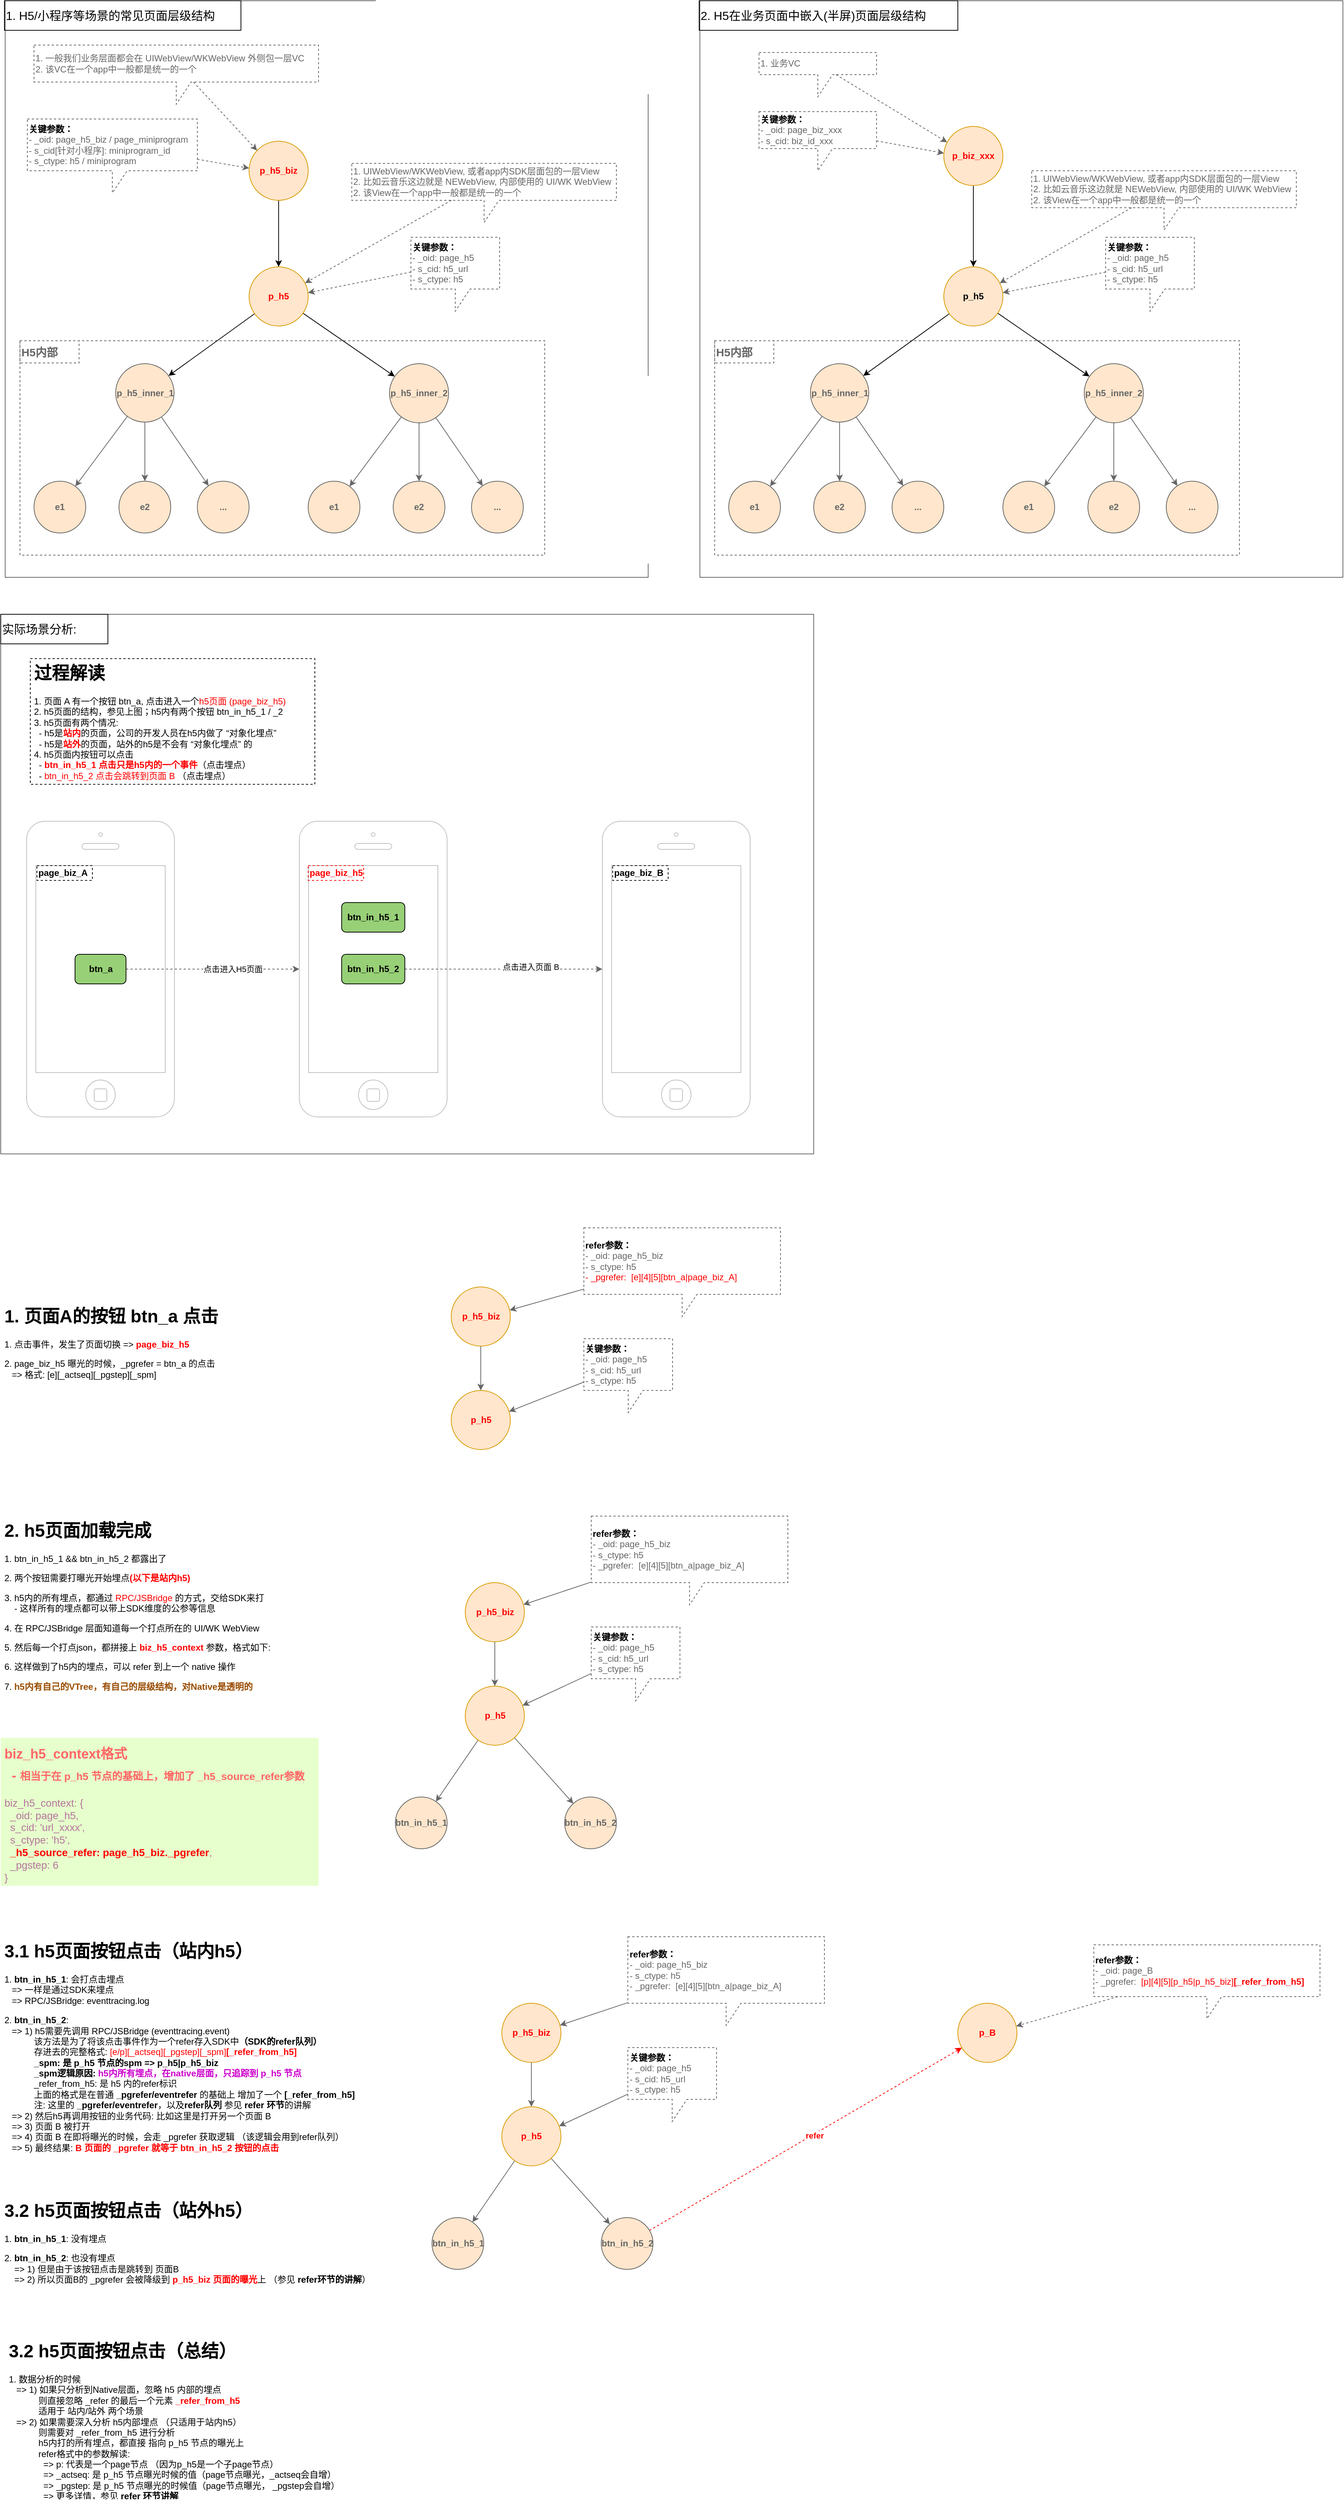 <mxfile version="14.7.0" type="github">
  <diagram id="BwOSBp48OYiSH1dpokI9" name="Page-1">
    <mxGraphModel dx="1688" dy="2110" grid="1" gridSize="10" guides="1" tooltips="1" connect="1" arrows="1" fold="1" page="1" pageScale="1" pageWidth="827" pageHeight="1169" math="0" shadow="0">
      <root>
        <mxCell id="0" />
        <mxCell id="1" parent="0" />
        <mxCell id="-mIfDHSUPJoPvfxh9Jht-90" value="" style="rounded=0;whiteSpace=wrap;html=1;strokeColor=#666666;fontColor=#666666;" vertex="1" parent="1">
          <mxGeometry x="45" y="-260" width="1100" height="730" as="geometry" />
        </mxCell>
        <mxCell id="-mIfDHSUPJoPvfxh9Jht-35" value="" style="rounded=0;whiteSpace=wrap;html=1;strokeColor=#666666;fontColor=#666666;" vertex="1" parent="1">
          <mxGeometry x="51" y="-1090" width="870" height="780" as="geometry" />
        </mxCell>
        <mxCell id="-mIfDHSUPJoPvfxh9Jht-29" value="" style="rounded=0;whiteSpace=wrap;html=1;fillColor=none;dashed=1;strokeColor=#666666;fontColor=#666666;" vertex="1" parent="1">
          <mxGeometry x="71" y="-630" width="710" height="290" as="geometry" />
        </mxCell>
        <mxCell id="-mIfDHSUPJoPvfxh9Jht-12" style="edgeStyle=orthogonalEdgeStyle;rounded=0;orthogonalLoop=1;jettySize=auto;html=1;fontColor=#FF0000;" edge="1" parent="1" source="-mIfDHSUPJoPvfxh9Jht-6" target="-mIfDHSUPJoPvfxh9Jht-7">
          <mxGeometry relative="1" as="geometry" />
        </mxCell>
        <mxCell id="-mIfDHSUPJoPvfxh9Jht-6" value="&lt;font&gt;&lt;span&gt;p_h5_biz&lt;br&gt;&lt;/span&gt;&lt;/font&gt;" style="ellipse;whiteSpace=wrap;html=1;aspect=fixed;strokeColor=#d79b00;fillColor=#ffe6cc;fontStyle=1;fontColor=#FF0000;" vertex="1" parent="1">
          <mxGeometry x="381" y="-900" width="80" height="80" as="geometry" />
        </mxCell>
        <mxCell id="-mIfDHSUPJoPvfxh9Jht-21" style="edgeStyle=none;rounded=0;orthogonalLoop=1;jettySize=auto;html=1;" edge="1" parent="1" source="-mIfDHSUPJoPvfxh9Jht-7" target="-mIfDHSUPJoPvfxh9Jht-13">
          <mxGeometry relative="1" as="geometry" />
        </mxCell>
        <mxCell id="-mIfDHSUPJoPvfxh9Jht-22" style="edgeStyle=none;rounded=0;orthogonalLoop=1;jettySize=auto;html=1;" edge="1" parent="1" source="-mIfDHSUPJoPvfxh9Jht-7" target="-mIfDHSUPJoPvfxh9Jht-14">
          <mxGeometry relative="1" as="geometry" />
        </mxCell>
        <mxCell id="-mIfDHSUPJoPvfxh9Jht-7" value="&lt;span&gt;&lt;font&gt;p_h5&lt;/font&gt;&lt;/span&gt;" style="ellipse;whiteSpace=wrap;html=1;aspect=fixed;strokeColor=#d79b00;fillColor=#ffe6cc;fontStyle=1;fontColor=#FF0000;" vertex="1" parent="1">
          <mxGeometry x="381" y="-730" width="80" height="80" as="geometry" />
        </mxCell>
        <mxCell id="-mIfDHSUPJoPvfxh9Jht-18" style="rounded=0;orthogonalLoop=1;jettySize=auto;html=1;strokeColor=#666666;fontColor=#666666;" edge="1" parent="1" source="-mIfDHSUPJoPvfxh9Jht-13" target="-mIfDHSUPJoPvfxh9Jht-15">
          <mxGeometry relative="1" as="geometry" />
        </mxCell>
        <mxCell id="-mIfDHSUPJoPvfxh9Jht-19" style="edgeStyle=none;rounded=0;orthogonalLoop=1;jettySize=auto;html=1;strokeColor=#666666;fontColor=#666666;" edge="1" parent="1" source="-mIfDHSUPJoPvfxh9Jht-13" target="-mIfDHSUPJoPvfxh9Jht-16">
          <mxGeometry relative="1" as="geometry" />
        </mxCell>
        <mxCell id="-mIfDHSUPJoPvfxh9Jht-20" style="edgeStyle=none;rounded=0;orthogonalLoop=1;jettySize=auto;html=1;strokeColor=#666666;fontColor=#666666;" edge="1" parent="1" source="-mIfDHSUPJoPvfxh9Jht-13" target="-mIfDHSUPJoPvfxh9Jht-17">
          <mxGeometry relative="1" as="geometry" />
        </mxCell>
        <mxCell id="-mIfDHSUPJoPvfxh9Jht-13" value="&lt;b&gt;&lt;font&gt;p_h5_inner_1&lt;/font&gt;&lt;/b&gt;" style="ellipse;whiteSpace=wrap;html=1;aspect=fixed;fillColor=#ffe6cc;strokeColor=#666666;fontColor=#666666;" vertex="1" parent="1">
          <mxGeometry x="200.5" y="-599" width="79" height="79" as="geometry" />
        </mxCell>
        <mxCell id="-mIfDHSUPJoPvfxh9Jht-26" style="edgeStyle=none;rounded=0;orthogonalLoop=1;jettySize=auto;html=1;strokeColor=#666666;fontColor=#666666;" edge="1" parent="1" source="-mIfDHSUPJoPvfxh9Jht-14" target="-mIfDHSUPJoPvfxh9Jht-23">
          <mxGeometry relative="1" as="geometry" />
        </mxCell>
        <mxCell id="-mIfDHSUPJoPvfxh9Jht-27" style="edgeStyle=none;rounded=0;orthogonalLoop=1;jettySize=auto;html=1;strokeColor=#666666;fontColor=#666666;" edge="1" parent="1" source="-mIfDHSUPJoPvfxh9Jht-14" target="-mIfDHSUPJoPvfxh9Jht-24">
          <mxGeometry relative="1" as="geometry" />
        </mxCell>
        <mxCell id="-mIfDHSUPJoPvfxh9Jht-28" style="edgeStyle=none;rounded=0;orthogonalLoop=1;jettySize=auto;html=1;strokeColor=#666666;fontColor=#666666;" edge="1" parent="1" source="-mIfDHSUPJoPvfxh9Jht-14" target="-mIfDHSUPJoPvfxh9Jht-25">
          <mxGeometry relative="1" as="geometry" />
        </mxCell>
        <mxCell id="-mIfDHSUPJoPvfxh9Jht-14" value="&lt;b&gt;&lt;font&gt;p_h5_inner_2&lt;/font&gt;&lt;/b&gt;" style="ellipse;whiteSpace=wrap;html=1;aspect=fixed;fillColor=#ffe6cc;strokeColor=#666666;fontColor=#666666;" vertex="1" parent="1">
          <mxGeometry x="571" y="-599" width="80" height="80" as="geometry" />
        </mxCell>
        <mxCell id="-mIfDHSUPJoPvfxh9Jht-15" value="&lt;b&gt;&lt;font&gt;e1&lt;/font&gt;&lt;/b&gt;" style="ellipse;whiteSpace=wrap;html=1;aspect=fixed;fillColor=#ffe6cc;strokeColor=#666666;fontColor=#666666;" vertex="1" parent="1">
          <mxGeometry x="90" y="-440" width="70" height="70" as="geometry" />
        </mxCell>
        <mxCell id="-mIfDHSUPJoPvfxh9Jht-16" value="&lt;b&gt;&lt;font&gt;e2&lt;/font&gt;&lt;/b&gt;" style="ellipse;whiteSpace=wrap;html=1;aspect=fixed;fillColor=#ffe6cc;strokeColor=#666666;fontColor=#666666;" vertex="1" parent="1">
          <mxGeometry x="205" y="-440" width="70" height="70" as="geometry" />
        </mxCell>
        <mxCell id="-mIfDHSUPJoPvfxh9Jht-17" value="&lt;b&gt;&lt;font&gt;...&lt;/font&gt;&lt;/b&gt;" style="ellipse;whiteSpace=wrap;html=1;aspect=fixed;fillColor=#ffe6cc;strokeColor=#666666;fontColor=#666666;" vertex="1" parent="1">
          <mxGeometry x="311" y="-440" width="70" height="70" as="geometry" />
        </mxCell>
        <mxCell id="-mIfDHSUPJoPvfxh9Jht-23" value="&lt;b&gt;&lt;font&gt;e1&lt;/font&gt;&lt;/b&gt;" style="ellipse;whiteSpace=wrap;html=1;aspect=fixed;fillColor=#ffe6cc;strokeColor=#666666;fontColor=#666666;" vertex="1" parent="1">
          <mxGeometry x="461" y="-440" width="70" height="70" as="geometry" />
        </mxCell>
        <mxCell id="-mIfDHSUPJoPvfxh9Jht-24" value="&lt;b&gt;&lt;font&gt;e2&lt;/font&gt;&lt;/b&gt;" style="ellipse;whiteSpace=wrap;html=1;aspect=fixed;fillColor=#ffe6cc;strokeColor=#666666;fontColor=#666666;" vertex="1" parent="1">
          <mxGeometry x="576" y="-440" width="70" height="70" as="geometry" />
        </mxCell>
        <mxCell id="-mIfDHSUPJoPvfxh9Jht-25" value="&lt;b&gt;&lt;font&gt;...&lt;/font&gt;&lt;/b&gt;" style="ellipse;whiteSpace=wrap;html=1;aspect=fixed;fillColor=#ffe6cc;strokeColor=#666666;fontColor=#666666;" vertex="1" parent="1">
          <mxGeometry x="682" y="-440" width="70" height="70" as="geometry" />
        </mxCell>
        <mxCell id="-mIfDHSUPJoPvfxh9Jht-30" value="&lt;b&gt;&lt;font style=&quot;font-size: 15px&quot;&gt;H5内部&lt;/font&gt;&lt;/b&gt;" style="text;html=1;fillColor=none;align=left;verticalAlign=middle;whiteSpace=wrap;rounded=0;dashed=1;strokeColor=#666666;fontColor=#666666;" vertex="1" parent="1">
          <mxGeometry x="71" y="-630" width="80" height="30" as="geometry" />
        </mxCell>
        <mxCell id="-mIfDHSUPJoPvfxh9Jht-32" style="edgeStyle=none;rounded=0;orthogonalLoop=1;jettySize=auto;html=1;fontColor=#666666;dashed=1;strokeColor=#666666;" edge="1" parent="1" source="-mIfDHSUPJoPvfxh9Jht-31" target="-mIfDHSUPJoPvfxh9Jht-6">
          <mxGeometry relative="1" as="geometry" />
        </mxCell>
        <mxCell id="-mIfDHSUPJoPvfxh9Jht-31" value="1. 一般我们业务层面都会在 UIWebView/WKWebView 外侧包一层VC&lt;br&gt;2. 该VC在一个app中一般都是统一的一个" style="shape=callout;whiteSpace=wrap;html=1;perimeter=calloutPerimeter;dashed=1;fontColor=#666666;fillColor=none;strokeColor=#666666;align=left;" vertex="1" parent="1">
          <mxGeometry x="90" y="-1030" width="385" height="80" as="geometry" />
        </mxCell>
        <mxCell id="-mIfDHSUPJoPvfxh9Jht-34" style="edgeStyle=none;rounded=0;orthogonalLoop=1;jettySize=auto;html=1;dashed=1;fontColor=#666666;strokeColor=#666666;" edge="1" parent="1" source="-mIfDHSUPJoPvfxh9Jht-33" target="-mIfDHSUPJoPvfxh9Jht-7">
          <mxGeometry relative="1" as="geometry" />
        </mxCell>
        <mxCell id="-mIfDHSUPJoPvfxh9Jht-33" value="1. UIWebView/WKWebView, 或者app内SDK层面包的一层View&lt;br&gt;2. 比如云音乐这边就是 NEWebView, 内部使用的 UI/WK WebView&lt;br&gt;2. 该View在一个app中一般都是统一的一个" style="shape=callout;whiteSpace=wrap;html=1;perimeter=calloutPerimeter;dashed=1;fontColor=#666666;fillColor=none;strokeColor=#666666;align=left;" vertex="1" parent="1">
          <mxGeometry x="520" y="-870" width="358" height="80" as="geometry" />
        </mxCell>
        <mxCell id="-mIfDHSUPJoPvfxh9Jht-36" value="&lt;font style=&quot;font-size: 16px&quot;&gt;1. H5/小程序等场景的常见页面层级结构&lt;/font&gt;" style="text;html=1;fillColor=none;align=left;verticalAlign=middle;whiteSpace=wrap;rounded=0;strokeColor=#000000;" vertex="1" parent="1">
          <mxGeometry x="50" y="-1090" width="320" height="40" as="geometry" />
        </mxCell>
        <mxCell id="-mIfDHSUPJoPvfxh9Jht-37" value="" style="rounded=0;whiteSpace=wrap;html=1;strokeColor=#666666;fontColor=#666666;" vertex="1" parent="1">
          <mxGeometry x="991" y="-1090" width="870" height="780" as="geometry" />
        </mxCell>
        <mxCell id="-mIfDHSUPJoPvfxh9Jht-38" value="" style="rounded=0;whiteSpace=wrap;html=1;fillColor=none;dashed=1;strokeColor=#666666;fontColor=#666666;" vertex="1" parent="1">
          <mxGeometry x="1011" y="-630" width="710" height="290" as="geometry" />
        </mxCell>
        <mxCell id="-mIfDHSUPJoPvfxh9Jht-39" style="edgeStyle=orthogonalEdgeStyle;rounded=0;orthogonalLoop=1;jettySize=auto;html=1;fontColor=#FF0000;" edge="1" parent="1" source="-mIfDHSUPJoPvfxh9Jht-40" target="-mIfDHSUPJoPvfxh9Jht-43">
          <mxGeometry relative="1" as="geometry" />
        </mxCell>
        <mxCell id="-mIfDHSUPJoPvfxh9Jht-40" value="&lt;font&gt;&lt;span&gt;p_biz_xxx&lt;br&gt;&lt;/span&gt;&lt;/font&gt;" style="ellipse;whiteSpace=wrap;html=1;aspect=fixed;strokeColor=#d79b00;fillColor=#ffe6cc;fontStyle=1;fontColor=#FF0000;" vertex="1" parent="1">
          <mxGeometry x="1321" y="-920" width="80" height="80" as="geometry" />
        </mxCell>
        <mxCell id="-mIfDHSUPJoPvfxh9Jht-41" style="edgeStyle=none;rounded=0;orthogonalLoop=1;jettySize=auto;html=1;" edge="1" parent="1" source="-mIfDHSUPJoPvfxh9Jht-43" target="-mIfDHSUPJoPvfxh9Jht-47">
          <mxGeometry relative="1" as="geometry" />
        </mxCell>
        <mxCell id="-mIfDHSUPJoPvfxh9Jht-42" style="edgeStyle=none;rounded=0;orthogonalLoop=1;jettySize=auto;html=1;" edge="1" parent="1" source="-mIfDHSUPJoPvfxh9Jht-43" target="-mIfDHSUPJoPvfxh9Jht-51">
          <mxGeometry relative="1" as="geometry" />
        </mxCell>
        <mxCell id="-mIfDHSUPJoPvfxh9Jht-43" value="&lt;span&gt;&lt;font&gt;p_h5&lt;/font&gt;&lt;/span&gt;" style="ellipse;whiteSpace=wrap;html=1;aspect=fixed;strokeColor=#d79b00;fillColor=#ffe6cc;fontStyle=1;" vertex="1" parent="1">
          <mxGeometry x="1321" y="-730" width="80" height="80" as="geometry" />
        </mxCell>
        <mxCell id="-mIfDHSUPJoPvfxh9Jht-44" style="rounded=0;orthogonalLoop=1;jettySize=auto;html=1;strokeColor=#666666;fontColor=#666666;" edge="1" parent="1" source="-mIfDHSUPJoPvfxh9Jht-47" target="-mIfDHSUPJoPvfxh9Jht-52">
          <mxGeometry relative="1" as="geometry" />
        </mxCell>
        <mxCell id="-mIfDHSUPJoPvfxh9Jht-45" style="edgeStyle=none;rounded=0;orthogonalLoop=1;jettySize=auto;html=1;strokeColor=#666666;fontColor=#666666;" edge="1" parent="1" source="-mIfDHSUPJoPvfxh9Jht-47" target="-mIfDHSUPJoPvfxh9Jht-53">
          <mxGeometry relative="1" as="geometry" />
        </mxCell>
        <mxCell id="-mIfDHSUPJoPvfxh9Jht-46" style="edgeStyle=none;rounded=0;orthogonalLoop=1;jettySize=auto;html=1;strokeColor=#666666;fontColor=#666666;" edge="1" parent="1" source="-mIfDHSUPJoPvfxh9Jht-47" target="-mIfDHSUPJoPvfxh9Jht-54">
          <mxGeometry relative="1" as="geometry" />
        </mxCell>
        <mxCell id="-mIfDHSUPJoPvfxh9Jht-47" value="&lt;b&gt;&lt;font&gt;p_h5_inner_1&lt;/font&gt;&lt;/b&gt;" style="ellipse;whiteSpace=wrap;html=1;aspect=fixed;fillColor=#ffe6cc;strokeColor=#666666;fontColor=#666666;" vertex="1" parent="1">
          <mxGeometry x="1140.5" y="-599" width="79" height="79" as="geometry" />
        </mxCell>
        <mxCell id="-mIfDHSUPJoPvfxh9Jht-48" style="edgeStyle=none;rounded=0;orthogonalLoop=1;jettySize=auto;html=1;strokeColor=#666666;fontColor=#666666;" edge="1" parent="1" source="-mIfDHSUPJoPvfxh9Jht-51" target="-mIfDHSUPJoPvfxh9Jht-55">
          <mxGeometry relative="1" as="geometry" />
        </mxCell>
        <mxCell id="-mIfDHSUPJoPvfxh9Jht-49" style="edgeStyle=none;rounded=0;orthogonalLoop=1;jettySize=auto;html=1;strokeColor=#666666;fontColor=#666666;" edge="1" parent="1" source="-mIfDHSUPJoPvfxh9Jht-51" target="-mIfDHSUPJoPvfxh9Jht-56">
          <mxGeometry relative="1" as="geometry" />
        </mxCell>
        <mxCell id="-mIfDHSUPJoPvfxh9Jht-50" style="edgeStyle=none;rounded=0;orthogonalLoop=1;jettySize=auto;html=1;strokeColor=#666666;fontColor=#666666;" edge="1" parent="1" source="-mIfDHSUPJoPvfxh9Jht-51" target="-mIfDHSUPJoPvfxh9Jht-57">
          <mxGeometry relative="1" as="geometry" />
        </mxCell>
        <mxCell id="-mIfDHSUPJoPvfxh9Jht-51" value="&lt;b&gt;&lt;font&gt;p_h5_inner_2&lt;/font&gt;&lt;/b&gt;" style="ellipse;whiteSpace=wrap;html=1;aspect=fixed;fillColor=#ffe6cc;strokeColor=#666666;fontColor=#666666;" vertex="1" parent="1">
          <mxGeometry x="1511" y="-599" width="80" height="80" as="geometry" />
        </mxCell>
        <mxCell id="-mIfDHSUPJoPvfxh9Jht-52" value="&lt;b&gt;&lt;font&gt;e1&lt;/font&gt;&lt;/b&gt;" style="ellipse;whiteSpace=wrap;html=1;aspect=fixed;fillColor=#ffe6cc;strokeColor=#666666;fontColor=#666666;" vertex="1" parent="1">
          <mxGeometry x="1030" y="-440" width="70" height="70" as="geometry" />
        </mxCell>
        <mxCell id="-mIfDHSUPJoPvfxh9Jht-53" value="&lt;b&gt;&lt;font&gt;e2&lt;/font&gt;&lt;/b&gt;" style="ellipse;whiteSpace=wrap;html=1;aspect=fixed;fillColor=#ffe6cc;strokeColor=#666666;fontColor=#666666;" vertex="1" parent="1">
          <mxGeometry x="1145" y="-440" width="70" height="70" as="geometry" />
        </mxCell>
        <mxCell id="-mIfDHSUPJoPvfxh9Jht-54" value="&lt;b&gt;&lt;font&gt;...&lt;/font&gt;&lt;/b&gt;" style="ellipse;whiteSpace=wrap;html=1;aspect=fixed;fillColor=#ffe6cc;strokeColor=#666666;fontColor=#666666;" vertex="1" parent="1">
          <mxGeometry x="1251" y="-440" width="70" height="70" as="geometry" />
        </mxCell>
        <mxCell id="-mIfDHSUPJoPvfxh9Jht-55" value="&lt;b&gt;&lt;font&gt;e1&lt;/font&gt;&lt;/b&gt;" style="ellipse;whiteSpace=wrap;html=1;aspect=fixed;fillColor=#ffe6cc;strokeColor=#666666;fontColor=#666666;" vertex="1" parent="1">
          <mxGeometry x="1401" y="-440" width="70" height="70" as="geometry" />
        </mxCell>
        <mxCell id="-mIfDHSUPJoPvfxh9Jht-56" value="&lt;b&gt;&lt;font&gt;e2&lt;/font&gt;&lt;/b&gt;" style="ellipse;whiteSpace=wrap;html=1;aspect=fixed;fillColor=#ffe6cc;strokeColor=#666666;fontColor=#666666;" vertex="1" parent="1">
          <mxGeometry x="1516" y="-440" width="70" height="70" as="geometry" />
        </mxCell>
        <mxCell id="-mIfDHSUPJoPvfxh9Jht-57" value="&lt;b&gt;&lt;font&gt;...&lt;/font&gt;&lt;/b&gt;" style="ellipse;whiteSpace=wrap;html=1;aspect=fixed;fillColor=#ffe6cc;strokeColor=#666666;fontColor=#666666;" vertex="1" parent="1">
          <mxGeometry x="1622" y="-440" width="70" height="70" as="geometry" />
        </mxCell>
        <mxCell id="-mIfDHSUPJoPvfxh9Jht-58" value="&lt;b&gt;&lt;font style=&quot;font-size: 15px&quot;&gt;H5内部&lt;/font&gt;&lt;/b&gt;" style="text;html=1;fillColor=none;align=left;verticalAlign=middle;whiteSpace=wrap;rounded=0;dashed=1;strokeColor=#666666;fontColor=#666666;" vertex="1" parent="1">
          <mxGeometry x="1011" y="-630" width="80" height="30" as="geometry" />
        </mxCell>
        <mxCell id="-mIfDHSUPJoPvfxh9Jht-59" style="edgeStyle=none;rounded=0;orthogonalLoop=1;jettySize=auto;html=1;fontColor=#666666;dashed=1;strokeColor=#666666;" edge="1" parent="1" source="-mIfDHSUPJoPvfxh9Jht-60" target="-mIfDHSUPJoPvfxh9Jht-40">
          <mxGeometry relative="1" as="geometry" />
        </mxCell>
        <mxCell id="-mIfDHSUPJoPvfxh9Jht-60" value="1. 业务VC" style="shape=callout;whiteSpace=wrap;html=1;perimeter=calloutPerimeter;dashed=1;fontColor=#666666;fillColor=none;strokeColor=#666666;align=left;" vertex="1" parent="1">
          <mxGeometry x="1071" y="-1020" width="159" height="60" as="geometry" />
        </mxCell>
        <mxCell id="-mIfDHSUPJoPvfxh9Jht-61" style="edgeStyle=none;rounded=0;orthogonalLoop=1;jettySize=auto;html=1;dashed=1;fontColor=#666666;strokeColor=#666666;" edge="1" parent="1" source="-mIfDHSUPJoPvfxh9Jht-62" target="-mIfDHSUPJoPvfxh9Jht-43">
          <mxGeometry relative="1" as="geometry" />
        </mxCell>
        <mxCell id="-mIfDHSUPJoPvfxh9Jht-62" value="1. UIWebView/WKWebView, 或者app内SDK层面包的一层View&lt;br&gt;2. 比如云音乐这边就是 NEWebView, 内部使用的 UI/WK WebView&lt;br&gt;2. 该View在一个app中一般都是统一的一个" style="shape=callout;whiteSpace=wrap;html=1;perimeter=calloutPerimeter;dashed=1;fontColor=#666666;fillColor=none;strokeColor=#666666;align=left;" vertex="1" parent="1">
          <mxGeometry x="1440" y="-860" width="358" height="80" as="geometry" />
        </mxCell>
        <mxCell id="-mIfDHSUPJoPvfxh9Jht-63" value="&lt;font style=&quot;font-size: 16px&quot;&gt;2. H5在业务页面中嵌入(半屏)页面层级结构&lt;/font&gt;" style="text;html=1;fillColor=none;align=left;verticalAlign=middle;whiteSpace=wrap;rounded=0;strokeColor=#000000;" vertex="1" parent="1">
          <mxGeometry x="990" y="-1090" width="350" height="40" as="geometry" />
        </mxCell>
        <mxCell id="-mIfDHSUPJoPvfxh9Jht-65" style="edgeStyle=none;rounded=0;orthogonalLoop=1;jettySize=auto;html=1;dashed=1;fontColor=#000000;strokeColor=#666666;" edge="1" parent="1" source="-mIfDHSUPJoPvfxh9Jht-64" target="-mIfDHSUPJoPvfxh9Jht-6">
          <mxGeometry relative="1" as="geometry" />
        </mxCell>
        <mxCell id="-mIfDHSUPJoPvfxh9Jht-64" value="&lt;b&gt;&lt;font color=&quot;#000000&quot;&gt;关键参数：&lt;/font&gt;&lt;/b&gt;&lt;br&gt;- _oid: page_h5_biz / page_miniprogram&lt;br&gt;- s_cid[针对小程序]: miniprogram_id&lt;br&gt;- s_ctype: h5 / miniprogram" style="shape=callout;whiteSpace=wrap;html=1;perimeter=calloutPerimeter;dashed=1;fontColor=#666666;fillColor=none;strokeColor=#666666;align=left;" vertex="1" parent="1">
          <mxGeometry x="81" y="-930" width="230" height="100" as="geometry" />
        </mxCell>
        <mxCell id="-mIfDHSUPJoPvfxh9Jht-68" style="edgeStyle=none;rounded=0;orthogonalLoop=1;jettySize=auto;html=1;dashed=1;fontColor=#000000;strokeColor=#666666;" edge="1" parent="1" source="-mIfDHSUPJoPvfxh9Jht-66" target="-mIfDHSUPJoPvfxh9Jht-7">
          <mxGeometry relative="1" as="geometry" />
        </mxCell>
        <mxCell id="-mIfDHSUPJoPvfxh9Jht-66" value="&lt;b&gt;&lt;font color=&quot;#000000&quot;&gt;关键参数：&lt;/font&gt;&lt;/b&gt;&lt;br&gt;- _oid: page_h5&lt;br&gt;- s_cid: h5_url&lt;br&gt;- s_ctype: h5" style="shape=callout;whiteSpace=wrap;html=1;perimeter=calloutPerimeter;dashed=1;fontColor=#666666;fillColor=none;strokeColor=#666666;align=left;" vertex="1" parent="1">
          <mxGeometry x="600" y="-770" width="120" height="100" as="geometry" />
        </mxCell>
        <mxCell id="-mIfDHSUPJoPvfxh9Jht-70" style="edgeStyle=none;rounded=0;orthogonalLoop=1;jettySize=auto;html=1;dashed=1;fontColor=#000000;strokeColor=#666666;" edge="1" parent="1" source="-mIfDHSUPJoPvfxh9Jht-69" target="-mIfDHSUPJoPvfxh9Jht-40">
          <mxGeometry relative="1" as="geometry" />
        </mxCell>
        <mxCell id="-mIfDHSUPJoPvfxh9Jht-69" value="&lt;b&gt;&lt;font color=&quot;#000000&quot;&gt;关键参数：&lt;/font&gt;&lt;/b&gt;&lt;br&gt;- _oid: page_biz_xxx&lt;br&gt;- s_cid: biz_id_xxx" style="shape=callout;whiteSpace=wrap;html=1;perimeter=calloutPerimeter;dashed=1;fontColor=#666666;fillColor=none;strokeColor=#666666;align=left;" vertex="1" parent="1">
          <mxGeometry x="1071" y="-940" width="159" height="80" as="geometry" />
        </mxCell>
        <mxCell id="-mIfDHSUPJoPvfxh9Jht-72" style="edgeStyle=none;rounded=0;orthogonalLoop=1;jettySize=auto;html=1;dashed=1;fontColor=#000000;strokeColor=#666666;" edge="1" parent="1" source="-mIfDHSUPJoPvfxh9Jht-71" target="-mIfDHSUPJoPvfxh9Jht-43">
          <mxGeometry relative="1" as="geometry" />
        </mxCell>
        <mxCell id="-mIfDHSUPJoPvfxh9Jht-71" value="&lt;b&gt;&lt;font color=&quot;#000000&quot;&gt;关键参数：&lt;/font&gt;&lt;/b&gt;&lt;br&gt;- _oid: page_h5&lt;br&gt;- s_cid: h5_url&lt;br&gt;- s_ctype: h5" style="shape=callout;whiteSpace=wrap;html=1;perimeter=calloutPerimeter;dashed=1;fontColor=#666666;fillColor=none;strokeColor=#666666;align=left;" vertex="1" parent="1">
          <mxGeometry x="1540" y="-770" width="120" height="100" as="geometry" />
        </mxCell>
        <mxCell id="-mIfDHSUPJoPvfxh9Jht-74" value="" style="html=1;verticalLabelPosition=bottom;labelBackgroundColor=#ffffff;verticalAlign=top;shadow=0;dashed=0;strokeWidth=1;shape=mxgraph.ios7.misc.iphone;strokeColor=#c0c0c0;fontColor=#000000;fillColor=#ffffff;align=left;" vertex="1" parent="1">
          <mxGeometry x="80" y="20" width="200" height="400" as="geometry" />
        </mxCell>
        <mxCell id="-mIfDHSUPJoPvfxh9Jht-75" value="page_biz_A" style="text;html=1;fillColor=none;align=left;verticalAlign=middle;whiteSpace=wrap;rounded=0;fontColor=#000000;strokeColor=#000000;dashed=1;fontStyle=1" vertex="1" parent="1">
          <mxGeometry x="94" y="80" width="75" height="20" as="geometry" />
        </mxCell>
        <mxCell id="-mIfDHSUPJoPvfxh9Jht-82" style="edgeStyle=none;rounded=0;orthogonalLoop=1;jettySize=auto;html=1;dashed=1;fontColor=#000000;strokeColor=#666666;" edge="1" parent="1" source="-mIfDHSUPJoPvfxh9Jht-78" target="-mIfDHSUPJoPvfxh9Jht-79">
          <mxGeometry relative="1" as="geometry" />
        </mxCell>
        <mxCell id="-mIfDHSUPJoPvfxh9Jht-83" value="点击进入H5页面" style="edgeLabel;html=1;align=center;verticalAlign=middle;resizable=0;points=[];fontColor=#000000;" vertex="1" connectable="0" parent="-mIfDHSUPJoPvfxh9Jht-82">
          <mxGeometry x="-0.228" y="-1" relative="1" as="geometry">
            <mxPoint x="54" y="-1" as="offset" />
          </mxGeometry>
        </mxCell>
        <mxCell id="-mIfDHSUPJoPvfxh9Jht-78" value="btn_a" style="rounded=1;whiteSpace=wrap;html=1;fontColor=#000000;strokeColor=#000000;align=center;fontStyle=1;fillColor=#97D077;" vertex="1" parent="1">
          <mxGeometry x="145.5" y="200" width="69" height="40" as="geometry" />
        </mxCell>
        <mxCell id="-mIfDHSUPJoPvfxh9Jht-79" value="" style="html=1;verticalLabelPosition=bottom;labelBackgroundColor=#ffffff;verticalAlign=top;shadow=0;dashed=0;strokeWidth=1;shape=mxgraph.ios7.misc.iphone;strokeColor=#c0c0c0;fontColor=#000000;fillColor=#ffffff;align=left;" vertex="1" parent="1">
          <mxGeometry x="449" y="20" width="200" height="400" as="geometry" />
        </mxCell>
        <mxCell id="-mIfDHSUPJoPvfxh9Jht-81" value="page_biz_h5" style="text;html=1;fillColor=none;align=left;verticalAlign=middle;whiteSpace=wrap;rounded=0;dashed=1;fontStyle=1;fontColor=#FF0000;strokeColor=#FF0000;" vertex="1" parent="1">
          <mxGeometry x="461" y="80" width="75" height="20" as="geometry" />
        </mxCell>
        <mxCell id="-mIfDHSUPJoPvfxh9Jht-84" value="" style="html=1;verticalLabelPosition=bottom;labelBackgroundColor=#ffffff;verticalAlign=top;shadow=0;dashed=0;strokeWidth=1;shape=mxgraph.ios7.misc.iphone;strokeColor=#c0c0c0;fontColor=#000000;fillColor=#ffffff;align=left;" vertex="1" parent="1">
          <mxGeometry x="859" y="20" width="200" height="400" as="geometry" />
        </mxCell>
        <mxCell id="-mIfDHSUPJoPvfxh9Jht-86" style="edgeStyle=none;rounded=0;orthogonalLoop=1;jettySize=auto;html=1;dashed=1;fontColor=#000000;strokeColor=#666666;" edge="1" parent="1" source="-mIfDHSUPJoPvfxh9Jht-85" target="-mIfDHSUPJoPvfxh9Jht-84">
          <mxGeometry relative="1" as="geometry" />
        </mxCell>
        <mxCell id="-mIfDHSUPJoPvfxh9Jht-85" value="btn_in_h5_2" style="rounded=1;whiteSpace=wrap;html=1;fontColor=#000000;strokeColor=#000000;align=center;fontStyle=1;fillColor=#97D077;" vertex="1" parent="1">
          <mxGeometry x="506.25" y="200" width="85.5" height="40" as="geometry" />
        </mxCell>
        <mxCell id="-mIfDHSUPJoPvfxh9Jht-87" value="page_biz_B" style="text;html=1;fillColor=none;align=left;verticalAlign=middle;whiteSpace=wrap;rounded=0;fontColor=#000000;strokeColor=#000000;dashed=1;fontStyle=1" vertex="1" parent="1">
          <mxGeometry x="873" y="80" width="75" height="20" as="geometry" />
        </mxCell>
        <mxCell id="-mIfDHSUPJoPvfxh9Jht-88" value="点击进入页面 B" style="edgeLabel;html=1;align=center;verticalAlign=middle;resizable=0;points=[];fontColor=#000000;" vertex="1" connectable="0" parent="1">
          <mxGeometry x="389" y="230" as="geometry">
            <mxPoint x="373" y="-13" as="offset" />
          </mxGeometry>
        </mxCell>
        <mxCell id="-mIfDHSUPJoPvfxh9Jht-91" value="&lt;span style=&quot;font-size: 16px&quot;&gt;实际场景分析:&lt;/span&gt;" style="text;html=1;fillColor=none;align=left;verticalAlign=middle;whiteSpace=wrap;rounded=0;strokeColor=#000000;" vertex="1" parent="1">
          <mxGeometry x="45" y="-260" width="145" height="40" as="geometry" />
        </mxCell>
        <mxCell id="-mIfDHSUPJoPvfxh9Jht-92" value="&lt;h1&gt;过程解读&lt;/h1&gt;&lt;p&gt;1. 页面 A 有一个按钮 btn_a, 点击进入一个&lt;font color=&quot;#ff0000&quot;&gt;h5页面 (page_biz_h5)&lt;/font&gt;&lt;br&gt;2. h5页面的结构，参见上图；h5内有两个按钮 btn_in_h5_1 / _2&amp;nbsp;&lt;br&gt;3. h5页面有两个情况:&amp;nbsp;&lt;br&gt;&amp;nbsp; - h5是&lt;b&gt;&lt;font color=&quot;#ff0000&quot;&gt;站内&lt;/font&gt;&lt;/b&gt;的页面，公司的开发人员在h5内做了 “对象化埋点”&lt;br&gt;&amp;nbsp; - h5是&lt;font color=&quot;#ff0000&quot;&gt;&lt;b&gt;站外&lt;/b&gt;&lt;/font&gt;的页面，站外的h5是不会有 “对象化埋点” 的&lt;br&gt;4. h5页面内按钮可以点击&lt;br&gt;&amp;nbsp; - &lt;font color=&quot;#ff0000&quot;&gt;&lt;b&gt;btn_in_h5_1 点击只是h5内的一个事件&lt;/b&gt;&lt;/font&gt;（点击埋点）&lt;br&gt;&amp;nbsp; - &lt;font color=&quot;#ff0000&quot;&gt;btn_in_h5_2 点击会跳转到页面 B&lt;/font&gt; （点击埋点）&lt;/p&gt;" style="text;html=1;fillColor=none;spacing=5;spacingTop=-20;whiteSpace=wrap;overflow=hidden;rounded=0;fontColor=#000000;align=left;strokeColor=#000000;dashed=1;" vertex="1" parent="1">
          <mxGeometry x="85" y="-200" width="385" height="170" as="geometry" />
        </mxCell>
        <mxCell id="-mIfDHSUPJoPvfxh9Jht-93" value="btn_in_h5_1" style="rounded=1;whiteSpace=wrap;html=1;fontColor=#000000;strokeColor=#000000;align=center;fontStyle=1;fillColor=#97D077;" vertex="1" parent="1">
          <mxGeometry x="506.25" y="130" width="85.5" height="40" as="geometry" />
        </mxCell>
        <mxCell id="-mIfDHSUPJoPvfxh9Jht-96" value="&lt;h1&gt;1. 页面A的按钮 btn_a 点击&lt;/h1&gt;&lt;p&gt;1. 点击事件，发生了页面切换 =&amp;gt; &lt;b&gt;&lt;font color=&quot;#ff0000&quot;&gt;page_biz_h5&lt;/font&gt;&lt;/b&gt;&lt;/p&gt;&lt;p&gt;2. page_biz_h5 曝光的时候，_pgrefer = btn_a 的点击&lt;br&gt;&amp;nbsp; &amp;nbsp;=&amp;gt; 格式: [e][_actseq][_pgstep][_spm]&lt;/p&gt;&lt;p&gt;&lt;br&gt;&lt;/p&gt;" style="text;html=1;strokeColor=none;fillColor=none;spacing=5;spacingTop=-20;whiteSpace=wrap;overflow=hidden;rounded=0;align=left;" vertex="1" parent="1">
          <mxGeometry x="45" y="670" width="340" height="120" as="geometry" />
        </mxCell>
        <mxCell id="-mIfDHSUPJoPvfxh9Jht-102" style="edgeStyle=none;rounded=0;orthogonalLoop=1;jettySize=auto;html=1;fontColor=#FF0000;strokeColor=#666666;" edge="1" parent="1" source="-mIfDHSUPJoPvfxh9Jht-97" target="-mIfDHSUPJoPvfxh9Jht-98">
          <mxGeometry relative="1" as="geometry" />
        </mxCell>
        <mxCell id="-mIfDHSUPJoPvfxh9Jht-97" value="&lt;font&gt;&lt;span&gt;p_h5_biz&lt;br&gt;&lt;/span&gt;&lt;/font&gt;" style="ellipse;whiteSpace=wrap;html=1;aspect=fixed;strokeColor=#d79b00;fillColor=#ffe6cc;fontStyle=1;fontColor=#FF0000;" vertex="1" parent="1">
          <mxGeometry x="654.5" y="650" width="80" height="80" as="geometry" />
        </mxCell>
        <mxCell id="-mIfDHSUPJoPvfxh9Jht-98" value="&lt;span&gt;&lt;font&gt;p_h5&lt;/font&gt;&lt;/span&gt;" style="ellipse;whiteSpace=wrap;html=1;aspect=fixed;strokeColor=#d79b00;fillColor=#ffe6cc;fontStyle=1;fontColor=#FF0000;" vertex="1" parent="1">
          <mxGeometry x="654.5" y="790" width="80" height="80" as="geometry" />
        </mxCell>
        <mxCell id="-mIfDHSUPJoPvfxh9Jht-108" style="edgeStyle=none;rounded=0;orthogonalLoop=1;jettySize=auto;html=1;fontColor=#FF0000;strokeColor=#666666;" edge="1" parent="1" source="-mIfDHSUPJoPvfxh9Jht-107" target="-mIfDHSUPJoPvfxh9Jht-97">
          <mxGeometry relative="1" as="geometry" />
        </mxCell>
        <mxCell id="-mIfDHSUPJoPvfxh9Jht-107" value="&lt;b&gt;&lt;font color=&quot;#000000&quot;&gt;refer参数：&lt;/font&gt;&lt;/b&gt;&lt;br&gt;- _oid: page_h5_biz&lt;br&gt;- s_ctype: h5&lt;br&gt;&lt;font color=&quot;#ff0000&quot;&gt;- _pgrefer:&amp;nbsp;&amp;nbsp;[e][4][5][btn_a|page_biz_A]&lt;/font&gt;" style="shape=callout;whiteSpace=wrap;html=1;perimeter=calloutPerimeter;dashed=1;fontColor=#666666;fillColor=none;strokeColor=#666666;align=left;" vertex="1" parent="1">
          <mxGeometry x="834" y="570" width="266" height="120" as="geometry" />
        </mxCell>
        <mxCell id="-mIfDHSUPJoPvfxh9Jht-109" style="edgeStyle=none;rounded=0;orthogonalLoop=1;jettySize=auto;html=1;fontColor=#FF0000;strokeColor=#666666;" edge="1" parent="1" source="-mIfDHSUPJoPvfxh9Jht-110" target="-mIfDHSUPJoPvfxh9Jht-113">
          <mxGeometry relative="1" as="geometry" />
        </mxCell>
        <mxCell id="-mIfDHSUPJoPvfxh9Jht-110" value="&lt;font&gt;&lt;span&gt;p_h5_biz&lt;br&gt;&lt;/span&gt;&lt;/font&gt;" style="ellipse;whiteSpace=wrap;html=1;aspect=fixed;strokeColor=#d79b00;fillColor=#ffe6cc;fontStyle=1;fontColor=#FF0000;" vertex="1" parent="1">
          <mxGeometry x="673.5" y="1050" width="80" height="80" as="geometry" />
        </mxCell>
        <mxCell id="-mIfDHSUPJoPvfxh9Jht-111" style="edgeStyle=none;rounded=0;orthogonalLoop=1;jettySize=auto;html=1;fontColor=#FF0000;strokeColor=#666666;" edge="1" parent="1" source="-mIfDHSUPJoPvfxh9Jht-113" target="-mIfDHSUPJoPvfxh9Jht-114">
          <mxGeometry relative="1" as="geometry" />
        </mxCell>
        <mxCell id="-mIfDHSUPJoPvfxh9Jht-112" style="edgeStyle=none;rounded=0;orthogonalLoop=1;jettySize=auto;html=1;fontColor=#FF0000;strokeColor=#666666;" edge="1" parent="1" source="-mIfDHSUPJoPvfxh9Jht-113" target="-mIfDHSUPJoPvfxh9Jht-115">
          <mxGeometry relative="1" as="geometry" />
        </mxCell>
        <mxCell id="-mIfDHSUPJoPvfxh9Jht-113" value="&lt;span&gt;&lt;font&gt;p_h5&lt;/font&gt;&lt;/span&gt;" style="ellipse;whiteSpace=wrap;html=1;aspect=fixed;strokeColor=#d79b00;fillColor=#ffe6cc;fontStyle=1;fontColor=#FF0000;" vertex="1" parent="1">
          <mxGeometry x="673.5" y="1190" width="80" height="80" as="geometry" />
        </mxCell>
        <mxCell id="-mIfDHSUPJoPvfxh9Jht-114" value="&lt;b&gt;btn_in_h5_1&lt;/b&gt;" style="ellipse;whiteSpace=wrap;html=1;aspect=fixed;fillColor=#ffe6cc;strokeColor=#666666;fontColor=#666666;" vertex="1" parent="1">
          <mxGeometry x="579" y="1340" width="70" height="70" as="geometry" />
        </mxCell>
        <mxCell id="-mIfDHSUPJoPvfxh9Jht-115" value="&lt;b&gt;&lt;font&gt;btn_in_h5_2&lt;/font&gt;&lt;/b&gt;" style="ellipse;whiteSpace=wrap;html=1;aspect=fixed;fillColor=#ffe6cc;strokeColor=#666666;fontColor=#666666;" vertex="1" parent="1">
          <mxGeometry x="808" y="1340" width="70" height="70" as="geometry" />
        </mxCell>
        <mxCell id="-mIfDHSUPJoPvfxh9Jht-117" value="&lt;h1&gt;2. h5页面加载完成&lt;/h1&gt;&lt;p&gt;1. btn_in_h5_1 &amp;amp;&amp;amp; btn_in_h5_2 都露出了&lt;br&gt;&lt;/p&gt;&lt;p&gt;2. 两个按钮需要打曝光开始埋点&lt;b&gt;&lt;font color=&quot;#ff0000&quot;&gt;(以下是站内h5)&lt;/font&gt;&lt;/b&gt;&lt;/p&gt;&lt;p&gt;3. h5内的所有埋点，都通过 &lt;font color=&quot;#ff0000&quot;&gt;RPC/JSBridge&lt;/font&gt; 的方式，交给SDK来打&lt;br&gt;&amp;nbsp; &amp;nbsp; - 这样所有的埋点都可以带上SDK维度的公参等信息&lt;/p&gt;&lt;p&gt;4. 在 RPC/JSBridge 层面知道每一个打点所在的 UI/WK WebView&lt;/p&gt;&lt;p&gt;5. 然后每一个打点json，都拼接上 &lt;b&gt;&lt;font color=&quot;#ff0000&quot;&gt;biz_h5_context&lt;/font&gt;&lt;/b&gt; 参数，格式如下:&lt;br&gt;&lt;/p&gt;&lt;p&gt;6. 这样做到了h5内的埋点，可以 refer 到上一个 native 操作&lt;br&gt;&lt;/p&gt;&lt;p&gt;7. &lt;b&gt;&lt;font color=&quot;#994c00&quot;&gt;h5内有自己的VTree，有自己的层级结构，对Native是透明的&lt;/font&gt;&lt;/b&gt;&lt;/p&gt;" style="text;html=1;strokeColor=none;fillColor=none;spacing=5;spacingTop=-20;whiteSpace=wrap;overflow=hidden;rounded=0;align=left;" vertex="1" parent="1">
          <mxGeometry x="45" y="960" width="375" height="250" as="geometry" />
        </mxCell>
        <mxCell id="-mIfDHSUPJoPvfxh9Jht-119" style="edgeStyle=none;rounded=0;orthogonalLoop=1;jettySize=auto;html=1;fontColor=#FF0000;strokeColor=#666666;" edge="1" parent="1" source="-mIfDHSUPJoPvfxh9Jht-118" target="-mIfDHSUPJoPvfxh9Jht-110">
          <mxGeometry relative="1" as="geometry" />
        </mxCell>
        <mxCell id="-mIfDHSUPJoPvfxh9Jht-118" value="&lt;b&gt;&lt;font color=&quot;#000000&quot;&gt;refer参数：&lt;/font&gt;&lt;/b&gt;&lt;br&gt;- _oid: page_h5_biz&lt;br&gt;- s_ctype: h5&lt;br&gt;- _pgrefer:&amp;nbsp;&amp;nbsp;[e][4][5][btn_a|page_biz_A]" style="shape=callout;whiteSpace=wrap;html=1;perimeter=calloutPerimeter;dashed=1;fontColor=#666666;fillColor=none;strokeColor=#666666;align=left;" vertex="1" parent="1">
          <mxGeometry x="844" y="960" width="266" height="120" as="geometry" />
        </mxCell>
        <mxCell id="-mIfDHSUPJoPvfxh9Jht-121" style="edgeStyle=none;rounded=0;orthogonalLoop=1;jettySize=auto;html=1;fontColor=#FF0000;strokeColor=#666666;" edge="1" parent="1" source="-mIfDHSUPJoPvfxh9Jht-120" target="-mIfDHSUPJoPvfxh9Jht-98">
          <mxGeometry relative="1" as="geometry" />
        </mxCell>
        <mxCell id="-mIfDHSUPJoPvfxh9Jht-120" value="&lt;b&gt;&lt;font color=&quot;#000000&quot;&gt;关键参数：&lt;/font&gt;&lt;/b&gt;&lt;br&gt;- _oid: page_h5&lt;br&gt;- s_cid: h5_url&lt;br&gt;- s_ctype: h5" style="shape=callout;whiteSpace=wrap;html=1;perimeter=calloutPerimeter;dashed=1;fontColor=#666666;fillColor=none;strokeColor=#666666;align=left;" vertex="1" parent="1">
          <mxGeometry x="834" y="720" width="120" height="100" as="geometry" />
        </mxCell>
        <mxCell id="-mIfDHSUPJoPvfxh9Jht-123" style="edgeStyle=none;rounded=0;orthogonalLoop=1;jettySize=auto;html=1;fontColor=#FF0000;strokeColor=#666666;" edge="1" parent="1" source="-mIfDHSUPJoPvfxh9Jht-122" target="-mIfDHSUPJoPvfxh9Jht-113">
          <mxGeometry relative="1" as="geometry" />
        </mxCell>
        <mxCell id="-mIfDHSUPJoPvfxh9Jht-122" value="&lt;b&gt;&lt;font color=&quot;#000000&quot;&gt;关键参数：&lt;/font&gt;&lt;/b&gt;&lt;br&gt;- _oid: page_h5&lt;br&gt;- s_cid: h5_url&lt;br&gt;- s_ctype: h5" style="shape=callout;whiteSpace=wrap;html=1;perimeter=calloutPerimeter;dashed=1;fontColor=#666666;fillColor=none;strokeColor=#666666;align=left;" vertex="1" parent="1">
          <mxGeometry x="844" y="1110" width="120" height="100" as="geometry" />
        </mxCell>
        <mxCell id="-mIfDHSUPJoPvfxh9Jht-125" value="&lt;h1&gt;&lt;font style=&quot;font-size: 18px&quot; color=&quot;#ff6666&quot;&gt;biz_h5_context格式&lt;br&gt;&amp;nbsp; - &lt;/font&gt;&lt;font style=&quot;font-size: 14px&quot; color=&quot;#ff6666&quot;&gt;相当于在 p_h5 节点的基础上，增加了 _h5_source_refer参数&lt;/font&gt;&lt;/h1&gt;&lt;p style=&quot;font-size: 14px&quot;&gt;&lt;font color=&quot;#b5739d&quot;&gt;biz_h5_context: {&lt;br&gt;&amp;nbsp; _oid: page_h5,&amp;nbsp;&lt;/font&gt;&lt;br&gt;&lt;font color=&quot;#b5739d&quot;&gt;&amp;nbsp; s_cid: &#39;url_xxxx&#39;,&lt;/font&gt;&lt;br&gt;&lt;font color=&quot;#b5739d&quot;&gt;&amp;nbsp; s_ctype: &#39;h5&#39;,&lt;/font&gt;&lt;br&gt;&lt;b&gt;&lt;font color=&quot;#ff0000&quot;&gt;&amp;nbsp; _h5_source_refer: page_h5_biz._pgrefer&lt;/font&gt;&lt;/b&gt;&lt;font color=&quot;#b5739d&quot;&gt;,&lt;/font&gt;&lt;br&gt;&lt;font color=&quot;#b5739d&quot;&gt;&amp;nbsp; _pgstep: 6&lt;/font&gt;&lt;br&gt;&lt;span style=&quot;color: rgb(181 , 115 , 157)&quot;&gt;}&lt;/span&gt;&lt;/p&gt;" style="text;html=1;strokeColor=none;spacing=5;spacingTop=-20;whiteSpace=wrap;overflow=hidden;rounded=0;dashed=1;align=left;fontColor=#97D077;fillColor=#E6FFCC;" vertex="1" parent="1">
          <mxGeometry x="45" y="1260" width="430" height="200" as="geometry" />
        </mxCell>
        <mxCell id="-mIfDHSUPJoPvfxh9Jht-128" value="&lt;h1&gt;3.1 h5页面按钮点击（站内h5）&lt;/h1&gt;&lt;p&gt;1. &lt;b&gt;btn_in_h5_1&lt;/b&gt;: 会打点击埋点&lt;br&gt;&amp;nbsp; &amp;nbsp;=&amp;gt; 一样是通过SDK来埋点&lt;br&gt;&amp;nbsp; &amp;nbsp;=&amp;gt; RPC/JSBridge: eventtracing.log&lt;/p&gt;&lt;p&gt;2. &lt;b&gt;btn_in_h5_2&lt;/b&gt;:&lt;br&gt;&amp;nbsp; &amp;nbsp;=&amp;gt; 1) h5需要先调用 RPC/JSBridge (eventtracing.event)&lt;br&gt;&amp;nbsp; &amp;nbsp; &amp;nbsp; &amp;nbsp; &amp;nbsp; &amp;nbsp; 该方法是为了将该点击事件作为一个refer存入SDK中&lt;b&gt;（SDK的refer队列）&lt;/b&gt;&lt;br&gt;&amp;nbsp; &amp;nbsp; &amp;nbsp; &amp;nbsp; &amp;nbsp; &amp;nbsp; 存进去的完整格式: &lt;font color=&quot;#ff0000&quot;&gt;[e/p][_actseq][_pgstep][_spm]&lt;/font&gt;&lt;b style=&quot;color: rgb(255 , 0 , 0)&quot;&gt;[_refer_from_h5]&lt;br&gt;&amp;nbsp; &amp;nbsp; &amp;nbsp; &amp;nbsp; &amp;nbsp; &amp;nbsp; &lt;/b&gt;&lt;b&gt;_spm: 是 p_h5 节点的spm =&amp;gt; p_h5|p_h5_biz &lt;br&gt;&amp;nbsp; &amp;nbsp; &amp;nbsp; &amp;nbsp; &amp;nbsp; &amp;nbsp; _spm逻辑原因: &lt;font color=&quot;#cc00cc&quot;&gt;h5内所有埋点，在native层面，只追踪到 p_h5 节点&lt;/font&gt;&lt;/b&gt;&lt;b&gt;&lt;br&gt;&lt;/b&gt;&amp;nbsp; &amp;nbsp; &amp;nbsp; &amp;nbsp; &amp;nbsp; &amp;nbsp; _refer_from_h5: 是 h5 内的refer标识&lt;br&gt;&amp;nbsp; &amp;nbsp; &amp;nbsp; &amp;nbsp; &amp;nbsp; &amp;nbsp; 上面的格式是在普通 &lt;b&gt;_pgrefer/eventrefer&lt;/b&gt; 的基础上 增加了一个 &lt;b&gt;[_refer_from_h5]&amp;nbsp;&lt;/b&gt;&lt;br&gt;&amp;nbsp; &amp;nbsp; &amp;nbsp; &amp;nbsp; &amp;nbsp; &amp;nbsp; 注: 这里的 &lt;b&gt;_pgrefer/eventrefer&lt;/b&gt;，以及&lt;b&gt;refer队列&lt;/b&gt; 参见 &lt;b&gt;refer 环节&lt;/b&gt;的讲解&lt;br&gt;&amp;nbsp; &amp;nbsp;=&amp;gt; 2) 然后h5再调用按钮的业务代码: 比如这里是打开另一个页面 B&lt;br&gt;&amp;nbsp; &amp;nbsp;=&amp;gt; 3) 页面 B 被打开&lt;br&gt;&amp;nbsp; &amp;nbsp;=&amp;gt; 4) 页面 B 在即将曝光的时候，会走 _pgrefer 获取逻辑 （该逻辑会用到refer队列）&lt;br&gt;&amp;nbsp; &amp;nbsp;=&amp;gt; 5) 最终结果:&amp;nbsp;&lt;b&gt;&lt;font color=&quot;#ff0000&quot;&gt;B 页面的 _pgrefer 就等于 btn_in_h5_2 按钮的点击&lt;/font&gt;&lt;/b&gt;&lt;/p&gt;" style="text;html=1;strokeColor=none;fillColor=none;spacing=5;spacingTop=-20;whiteSpace=wrap;overflow=hidden;rounded=0;align=left;" vertex="1" parent="1">
          <mxGeometry x="45" y="1529" width="511" height="301" as="geometry" />
        </mxCell>
        <mxCell id="-mIfDHSUPJoPvfxh9Jht-129" style="edgeStyle=none;rounded=0;orthogonalLoop=1;jettySize=auto;html=1;fontColor=#FF0000;strokeColor=#666666;" edge="1" parent="1" source="-mIfDHSUPJoPvfxh9Jht-130" target="-mIfDHSUPJoPvfxh9Jht-133">
          <mxGeometry relative="1" as="geometry" />
        </mxCell>
        <mxCell id="-mIfDHSUPJoPvfxh9Jht-130" value="&lt;font&gt;&lt;span&gt;p_h5_biz&lt;br&gt;&lt;/span&gt;&lt;/font&gt;" style="ellipse;whiteSpace=wrap;html=1;aspect=fixed;strokeColor=#d79b00;fillColor=#ffe6cc;fontStyle=1;fontColor=#FF0000;" vertex="1" parent="1">
          <mxGeometry x="723" y="1619" width="80" height="80" as="geometry" />
        </mxCell>
        <mxCell id="-mIfDHSUPJoPvfxh9Jht-131" style="edgeStyle=none;rounded=0;orthogonalLoop=1;jettySize=auto;html=1;fontColor=#FF0000;strokeColor=#666666;" edge="1" parent="1" source="-mIfDHSUPJoPvfxh9Jht-133" target="-mIfDHSUPJoPvfxh9Jht-134">
          <mxGeometry relative="1" as="geometry" />
        </mxCell>
        <mxCell id="-mIfDHSUPJoPvfxh9Jht-132" style="edgeStyle=none;rounded=0;orthogonalLoop=1;jettySize=auto;html=1;fontColor=#FF0000;strokeColor=#666666;" edge="1" parent="1" source="-mIfDHSUPJoPvfxh9Jht-133" target="-mIfDHSUPJoPvfxh9Jht-135">
          <mxGeometry relative="1" as="geometry" />
        </mxCell>
        <mxCell id="-mIfDHSUPJoPvfxh9Jht-133" value="&lt;span&gt;&lt;font&gt;p_h5&lt;/font&gt;&lt;/span&gt;" style="ellipse;whiteSpace=wrap;html=1;aspect=fixed;strokeColor=#d79b00;fillColor=#ffe6cc;fontStyle=1;fontColor=#FF0000;" vertex="1" parent="1">
          <mxGeometry x="723" y="1759" width="80" height="80" as="geometry" />
        </mxCell>
        <mxCell id="-mIfDHSUPJoPvfxh9Jht-134" value="&lt;b&gt;btn_in_h5_1&lt;/b&gt;" style="ellipse;whiteSpace=wrap;html=1;aspect=fixed;fillColor=#ffe6cc;strokeColor=#666666;fontColor=#666666;" vertex="1" parent="1">
          <mxGeometry x="628.5" y="1909" width="70" height="70" as="geometry" />
        </mxCell>
        <mxCell id="-mIfDHSUPJoPvfxh9Jht-141" style="edgeStyle=none;rounded=0;orthogonalLoop=1;jettySize=auto;html=1;fontColor=#97D077;dashed=1;strokeColor=#FF0000;" edge="1" parent="1" source="-mIfDHSUPJoPvfxh9Jht-135" target="-mIfDHSUPJoPvfxh9Jht-140">
          <mxGeometry relative="1" as="geometry" />
        </mxCell>
        <mxCell id="-mIfDHSUPJoPvfxh9Jht-142" value="refer" style="edgeLabel;html=1;align=center;verticalAlign=middle;resizable=0;points=[];fontColor=#FF0000;fontStyle=1" vertex="1" connectable="0" parent="-mIfDHSUPJoPvfxh9Jht-141">
          <mxGeometry x="0.052" y="-2" relative="1" as="geometry">
            <mxPoint as="offset" />
          </mxGeometry>
        </mxCell>
        <mxCell id="-mIfDHSUPJoPvfxh9Jht-135" value="&lt;b&gt;&lt;font&gt;btn_in_h5_2&lt;/font&gt;&lt;/b&gt;" style="ellipse;whiteSpace=wrap;html=1;aspect=fixed;fillColor=#ffe6cc;strokeColor=#666666;fontColor=#666666;" vertex="1" parent="1">
          <mxGeometry x="857.5" y="1909" width="70" height="70" as="geometry" />
        </mxCell>
        <mxCell id="-mIfDHSUPJoPvfxh9Jht-136" style="edgeStyle=none;rounded=0;orthogonalLoop=1;jettySize=auto;html=1;fontColor=#FF0000;strokeColor=#666666;" edge="1" parent="1" source="-mIfDHSUPJoPvfxh9Jht-137" target="-mIfDHSUPJoPvfxh9Jht-130">
          <mxGeometry relative="1" as="geometry" />
        </mxCell>
        <mxCell id="-mIfDHSUPJoPvfxh9Jht-137" value="&lt;b&gt;&lt;font color=&quot;#000000&quot;&gt;refer参数：&lt;/font&gt;&lt;/b&gt;&lt;br&gt;- _oid: page_h5_biz&lt;br&gt;- s_ctype: h5&lt;br&gt;- _pgrefer:&amp;nbsp;&amp;nbsp;[e][4][5][btn_a|page_biz_A]" style="shape=callout;whiteSpace=wrap;html=1;perimeter=calloutPerimeter;dashed=1;fontColor=#666666;fillColor=none;strokeColor=#666666;align=left;" vertex="1" parent="1">
          <mxGeometry x="893.5" y="1529" width="266" height="120" as="geometry" />
        </mxCell>
        <mxCell id="-mIfDHSUPJoPvfxh9Jht-138" style="edgeStyle=none;rounded=0;orthogonalLoop=1;jettySize=auto;html=1;fontColor=#FF0000;strokeColor=#666666;" edge="1" parent="1" source="-mIfDHSUPJoPvfxh9Jht-139" target="-mIfDHSUPJoPvfxh9Jht-133">
          <mxGeometry relative="1" as="geometry" />
        </mxCell>
        <mxCell id="-mIfDHSUPJoPvfxh9Jht-139" value="&lt;b&gt;&lt;font color=&quot;#000000&quot;&gt;关键参数：&lt;/font&gt;&lt;/b&gt;&lt;br&gt;- _oid: page_h5&lt;br&gt;- s_cid: h5_url&lt;br&gt;- s_ctype: h5" style="shape=callout;whiteSpace=wrap;html=1;perimeter=calloutPerimeter;dashed=1;fontColor=#666666;fillColor=none;strokeColor=#666666;align=left;" vertex="1" parent="1">
          <mxGeometry x="893.5" y="1679" width="120" height="100" as="geometry" />
        </mxCell>
        <mxCell id="-mIfDHSUPJoPvfxh9Jht-140" value="&lt;span&gt;&lt;font&gt;p_B&lt;/font&gt;&lt;/span&gt;" style="ellipse;whiteSpace=wrap;html=1;aspect=fixed;strokeColor=#d79b00;fillColor=#ffe6cc;fontStyle=1;fontColor=#FF0000;" vertex="1" parent="1">
          <mxGeometry x="1340" y="1619" width="80" height="80" as="geometry" />
        </mxCell>
        <mxCell id="-mIfDHSUPJoPvfxh9Jht-144" style="edgeStyle=none;rounded=0;orthogonalLoop=1;jettySize=auto;html=1;dashed=1;fontColor=#FF0000;strokeColor=#666666;" edge="1" parent="1" source="-mIfDHSUPJoPvfxh9Jht-143" target="-mIfDHSUPJoPvfxh9Jht-140">
          <mxGeometry relative="1" as="geometry" />
        </mxCell>
        <mxCell id="-mIfDHSUPJoPvfxh9Jht-143" value="&lt;b&gt;&lt;font color=&quot;#000000&quot;&gt;refer参数：&lt;/font&gt;&lt;/b&gt;&lt;br&gt;- _oid: page_B&lt;br&gt;- _pgrefer:&amp;nbsp;&amp;nbsp;&lt;font color=&quot;#ff0000&quot;&gt;[p][4][5][p_h5|p_h5_biz]&lt;b&gt;[_refer_from_h5]&lt;br&gt;&lt;/b&gt;&lt;/font&gt;" style="shape=callout;whiteSpace=wrap;html=1;perimeter=calloutPerimeter;dashed=1;fontColor=#666666;fillColor=none;strokeColor=#666666;align=left;" vertex="1" parent="1">
          <mxGeometry x="1524" y="1540" width="306" height="100" as="geometry" />
        </mxCell>
        <mxCell id="-mIfDHSUPJoPvfxh9Jht-145" value="&lt;h1&gt;3.2 h5页面按钮点击（站外h5）&lt;/h1&gt;&lt;p&gt;1. &lt;b&gt;btn_in_h5_1&lt;/b&gt;: 没有埋点&lt;/p&gt;&lt;p&gt;2. &lt;b&gt;btn_in_h5_2&lt;/b&gt;: 也没有埋点&lt;br&gt;&amp;nbsp; &amp;nbsp; =&amp;gt; 1) 但是由于该按钮点击是跳转到 页面B&lt;br&gt;&amp;nbsp; &amp;nbsp; =&amp;gt; 2) 所以页面B的 _pgrefer 会被降级到 &lt;b&gt;&lt;font color=&quot;#ff0000&quot;&gt;p_h5_biz 页面的曝光&lt;/font&gt;&lt;/b&gt;上 （参见 &lt;b&gt;refer环节的讲解&lt;/b&gt;）&lt;br&gt;&lt;/p&gt;" style="text;html=1;strokeColor=none;fillColor=none;spacing=5;spacingTop=-20;whiteSpace=wrap;overflow=hidden;rounded=0;align=left;" vertex="1" parent="1">
          <mxGeometry x="45" y="1880" width="511" height="140" as="geometry" />
        </mxCell>
        <mxCell id="-mIfDHSUPJoPvfxh9Jht-146" value="&lt;h1&gt;3.2 h5页面按钮点击（总结）&lt;/h1&gt;&lt;p&gt;1. 数据分析的时候&lt;br&gt;&amp;nbsp; &amp;nbsp;=&amp;gt; 1) 如果只分析到Native层面，忽略 h5 内部的埋点&lt;br&gt;&amp;nbsp; &amp;nbsp; &amp;nbsp; &amp;nbsp; &amp;nbsp; &amp;nbsp; 则直接忽略 _refer 的最后一个元素 &lt;b&gt;&lt;font color=&quot;#ff0000&quot;&gt;_refer_from_h5&lt;/font&gt;&lt;/b&gt;&amp;nbsp;&lt;br&gt;&amp;nbsp; &amp;nbsp; &amp;nbsp; &amp;nbsp; &amp;nbsp; &amp;nbsp; 适用于 站内/站外 两个场景&lt;br&gt;&amp;nbsp; &amp;nbsp;=&amp;gt; 2) 如果需要深入分析 h5内部埋点 （只适用于站内h5）&lt;br&gt;&amp;nbsp; &amp;nbsp; &amp;nbsp; &amp;nbsp; &amp;nbsp; &amp;nbsp; 则需要对 _refer_from_h5 进行分析&lt;br&gt;&amp;nbsp; &amp;nbsp; &amp;nbsp; &amp;nbsp; &amp;nbsp; &amp;nbsp; h5内打的所有埋点，都直接 指向 p_h5 节点的曝光上&lt;br&gt;&amp;nbsp; &amp;nbsp; &amp;nbsp; &amp;nbsp; &amp;nbsp; &amp;nbsp; refer格式中的参数解读:&lt;br&gt;&amp;nbsp; &amp;nbsp; &amp;nbsp; &amp;nbsp; &amp;nbsp; &amp;nbsp; &amp;nbsp; =&amp;gt; p: 代表是一个page节点 （因为p_h5是一个子page节点）&lt;br&gt;&amp;nbsp; &amp;nbsp; &amp;nbsp; &amp;nbsp; &amp;nbsp; &amp;nbsp; &amp;nbsp; =&amp;gt; _actseq: 是 p_h5 节点曝光时候的值（page节点曝光，_actseq会自增）&lt;br&gt;&amp;nbsp; &amp;nbsp; &amp;nbsp; &amp;nbsp; &amp;nbsp; &amp;nbsp; &amp;nbsp; =&amp;gt; _pgstep: 是 p_h5 节点曝光的时候值（page节点曝光， _pgstep会自增）&lt;br&gt;&amp;nbsp; &amp;nbsp; &amp;nbsp; &amp;nbsp; &amp;nbsp; &amp;nbsp; &amp;nbsp; =&amp;gt; 更多详情，参见 &lt;b&gt;refer 环节讲解&lt;/b&gt;&lt;/p&gt;" style="text;html=1;strokeColor=none;fillColor=none;spacing=5;spacingTop=-20;whiteSpace=wrap;overflow=hidden;rounded=0;align=left;" vertex="1" parent="1">
          <mxGeometry x="51" y="2070" width="511" height="220" as="geometry" />
        </mxCell>
      </root>
    </mxGraphModel>
  </diagram>
</mxfile>
